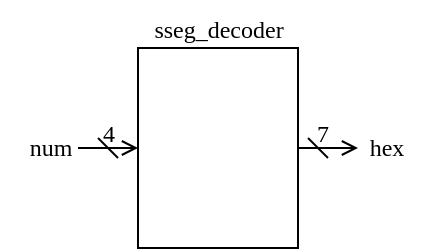 <mxfile version="26.2.2">
  <diagram name="ページ1" id="SJOhCjyju-mK4OQ346Ox">
    <mxGraphModel dx="1258" dy="794" grid="1" gridSize="10" guides="1" tooltips="1" connect="1" arrows="1" fold="1" page="1" pageScale="1" pageWidth="827" pageHeight="1169" math="0" shadow="0">
      <root>
        <mxCell id="0" />
        <mxCell id="1" parent="0" />
        <mxCell id="g4FCMBzY5TyA_HpDwqaL-23" style="edgeStyle=orthogonalEdgeStyle;rounded=0;orthogonalLoop=1;jettySize=auto;html=1;exitX=0;exitY=0.5;exitDx=0;exitDy=0;endArrow=none;startFill=0;startArrow=open;" edge="1" parent="1" source="g4FCMBzY5TyA_HpDwqaL-25">
          <mxGeometry relative="1" as="geometry">
            <mxPoint x="130" y="200" as="targetPoint" />
          </mxGeometry>
        </mxCell>
        <mxCell id="g4FCMBzY5TyA_HpDwqaL-24" style="edgeStyle=orthogonalEdgeStyle;rounded=0;orthogonalLoop=1;jettySize=auto;html=1;exitX=1;exitY=0.5;exitDx=0;exitDy=0;endArrow=open;endFill=0;" edge="1" parent="1" source="g4FCMBzY5TyA_HpDwqaL-25">
          <mxGeometry relative="1" as="geometry">
            <mxPoint x="270" y="199.857" as="targetPoint" />
          </mxGeometry>
        </mxCell>
        <mxCell id="g4FCMBzY5TyA_HpDwqaL-25" value="" style="rounded=0;whiteSpace=wrap;html=1;" vertex="1" parent="1">
          <mxGeometry x="160" y="150" width="80" height="100" as="geometry" />
        </mxCell>
        <mxCell id="g4FCMBzY5TyA_HpDwqaL-26" value="sseg_decoder" style="text;html=1;align=center;verticalAlign=middle;resizable=0;points=[];autosize=1;strokeColor=none;fillColor=none;fontFamily=Lucida Console;" vertex="1" parent="1">
          <mxGeometry x="145" y="126" width="110" height="30" as="geometry" />
        </mxCell>
        <mxCell id="g4FCMBzY5TyA_HpDwqaL-27" value="" style="endArrow=none;html=1;rounded=0;" edge="1" parent="1">
          <mxGeometry width="50" height="50" relative="1" as="geometry">
            <mxPoint x="150" y="205" as="sourcePoint" />
            <mxPoint x="140" y="195" as="targetPoint" />
          </mxGeometry>
        </mxCell>
        <mxCell id="g4FCMBzY5TyA_HpDwqaL-28" value="" style="endArrow=none;html=1;rounded=0;" edge="1" parent="1">
          <mxGeometry width="50" height="50" relative="1" as="geometry">
            <mxPoint x="255" y="205" as="sourcePoint" />
            <mxPoint x="245" y="195" as="targetPoint" />
          </mxGeometry>
        </mxCell>
        <mxCell id="g4FCMBzY5TyA_HpDwqaL-29" value="4" style="text;html=1;align=center;verticalAlign=middle;resizable=0;points=[];autosize=1;strokeColor=none;fillColor=none;fontFamily=Lucida Console;" vertex="1" parent="1">
          <mxGeometry x="130" y="178" width="30" height="30" as="geometry" />
        </mxCell>
        <mxCell id="g4FCMBzY5TyA_HpDwqaL-30" value="7" style="text;html=1;align=center;verticalAlign=middle;resizable=0;points=[];autosize=1;strokeColor=none;fillColor=none;fontFamily=Lucida Console;" vertex="1" parent="1">
          <mxGeometry x="237" y="178" width="30" height="30" as="geometry" />
        </mxCell>
        <mxCell id="g4FCMBzY5TyA_HpDwqaL-31" value="hex" style="text;html=1;align=center;verticalAlign=middle;resizable=0;points=[];autosize=1;strokeColor=none;fillColor=none;fontFamily=Lucida Console;" vertex="1" parent="1">
          <mxGeometry x="259" y="185" width="50" height="30" as="geometry" />
        </mxCell>
        <mxCell id="g4FCMBzY5TyA_HpDwqaL-32" value="num" style="text;html=1;align=center;verticalAlign=middle;resizable=0;points=[];autosize=1;strokeColor=none;fillColor=none;fontFamily=Lucida Console;" vertex="1" parent="1">
          <mxGeometry x="91" y="185" width="50" height="30" as="geometry" />
        </mxCell>
      </root>
    </mxGraphModel>
  </diagram>
</mxfile>
